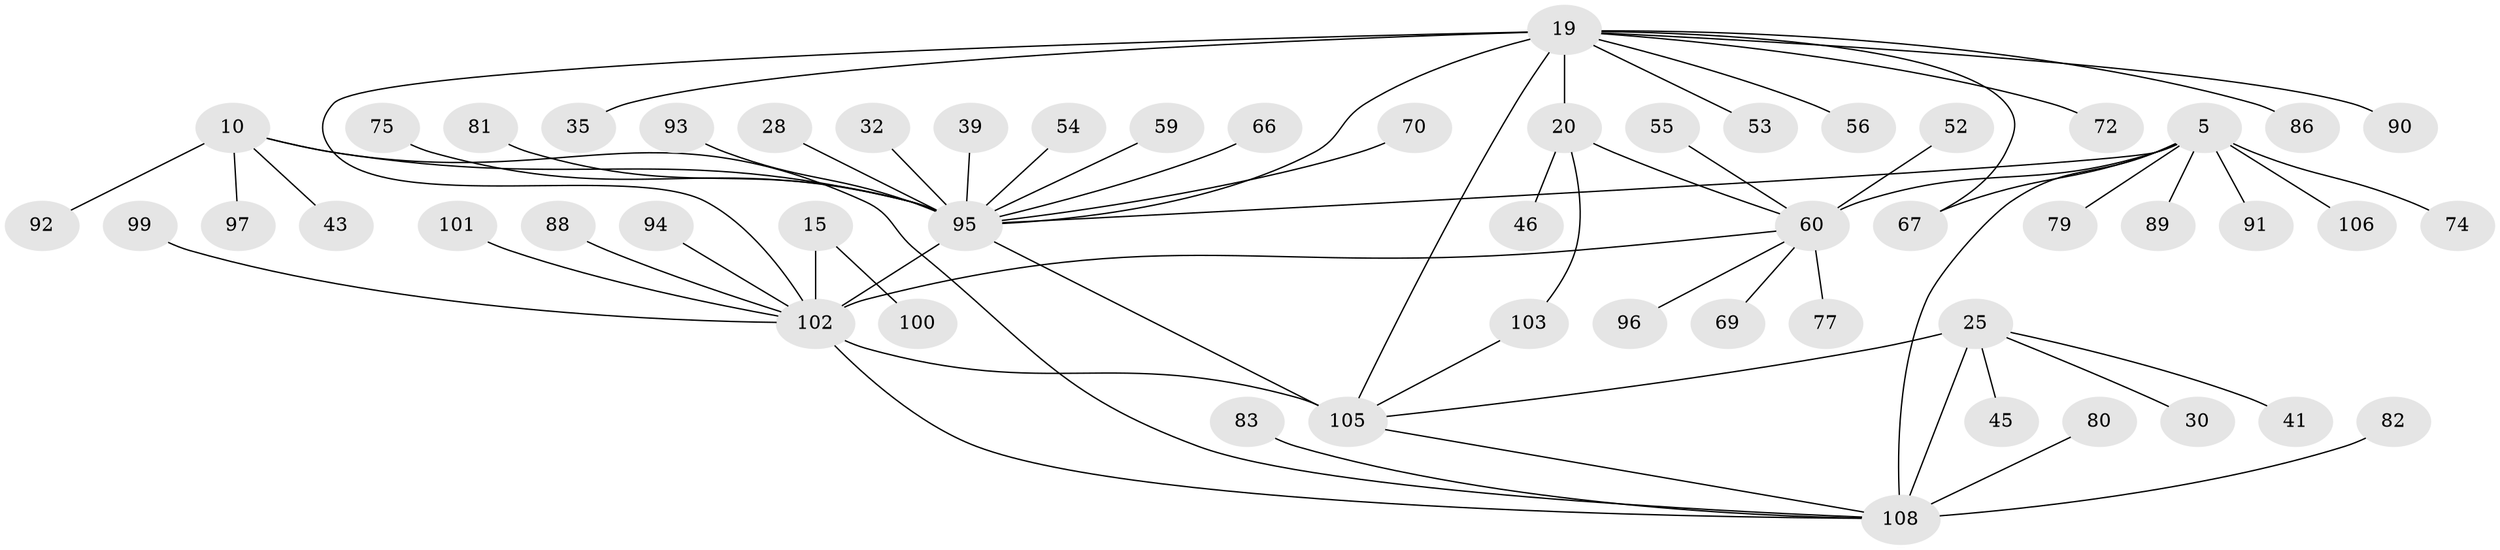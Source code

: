 // original degree distribution, {8: 0.046296296296296294, 7: 0.037037037037037035, 6: 0.05555555555555555, 9: 0.009259259259259259, 11: 0.009259259259259259, 5: 0.027777777777777776, 4: 0.027777777777777776, 10: 0.018518518518518517, 13: 0.018518518518518517, 2: 0.18518518518518517, 1: 0.5185185185185185, 3: 0.046296296296296294}
// Generated by graph-tools (version 1.1) at 2025/57/03/04/25 21:57:40]
// undirected, 54 vertices, 64 edges
graph export_dot {
graph [start="1"]
  node [color=gray90,style=filled];
  5 [super="+4"];
  10 [super="+6"];
  15 [super="+11"];
  19 [super="+17"];
  20 [super="+18"];
  25 [super="+22"];
  28;
  30;
  32;
  35;
  39;
  41;
  43 [super="+36"];
  45;
  46 [super="+44"];
  52;
  53;
  54;
  55;
  56 [super="+48"];
  59;
  60 [super="+2"];
  66;
  67 [super="+27"];
  69;
  70 [super="+63"];
  72 [super="+64"];
  74;
  75;
  77;
  79;
  80;
  81;
  82;
  83 [super="+62"];
  86;
  88;
  89;
  90;
  91;
  92;
  93;
  94;
  95 [super="+84+9"];
  96;
  97;
  99;
  100;
  101 [super="+68+76+78"];
  102 [super="+47+57+65+73+13"];
  103;
  105 [super="+38+85+87"];
  106 [super="+104"];
  108 [super="+107+98+50+61+71"];
  5 -- 79;
  5 -- 89;
  5 -- 74;
  5 -- 91;
  5 -- 67;
  5 -- 106;
  5 -- 95;
  5 -- 60 [weight=6];
  5 -- 108;
  10 -- 97;
  10 -- 92;
  10 -- 43;
  10 -- 108;
  10 -- 95 [weight=6];
  15 -- 100;
  15 -- 102 [weight=6];
  19 -- 20 [weight=6];
  19 -- 90;
  19 -- 105;
  19 -- 35;
  19 -- 67;
  19 -- 72;
  19 -- 53;
  19 -- 86;
  19 -- 56;
  19 -- 95;
  19 -- 102;
  20 -- 60 [weight=2];
  20 -- 103;
  20 -- 46;
  25 -- 30;
  25 -- 41;
  25 -- 45;
  25 -- 105 [weight=2];
  25 -- 108 [weight=4];
  28 -- 95;
  32 -- 95;
  39 -- 95;
  52 -- 60;
  54 -- 95;
  55 -- 60;
  59 -- 95;
  60 -- 96;
  60 -- 69;
  60 -- 102;
  60 -- 77;
  66 -- 95;
  70 -- 95;
  75 -- 95;
  80 -- 108;
  81 -- 95;
  82 -- 108;
  83 -- 108;
  88 -- 102;
  93 -- 95;
  94 -- 102;
  95 -- 105 [weight=2];
  95 -- 102 [weight=2];
  99 -- 102;
  101 -- 102;
  102 -- 105 [weight=5];
  102 -- 108;
  103 -- 105;
  105 -- 108 [weight=2];
}
